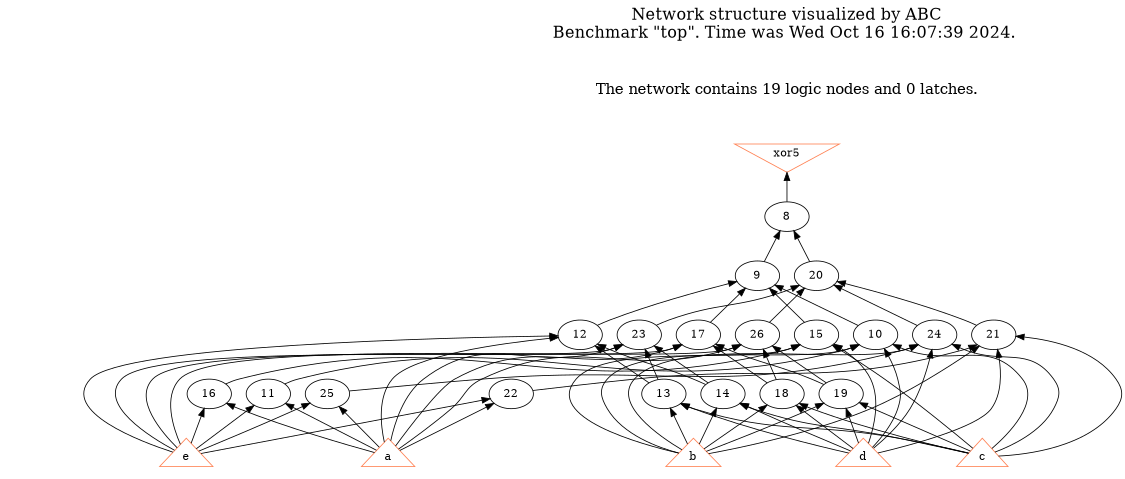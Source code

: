# Network structure generated by ABC

digraph network {
size = "7.5,10";
center = true;
edge [dir = back];

{
  node [shape = plaintext];
  edge [style = invis];
  LevelTitle1 [label=""];
  LevelTitle2 [label=""];
  Level5 [label = ""];
  Level4 [label = ""];
  Level3 [label = ""];
  Level2 [label = ""];
  Level1 [label = ""];
  Level0 [label = ""];
  LevelTitle1 ->  LevelTitle2 ->  Level5 ->  Level4 ->  Level3 ->  Level2 ->  Level1 ->  Level0;
}

{
  rank = same;
  LevelTitle1;
  title1 [shape=plaintext,
          fontsize=20,
          fontname = "Times-Roman",
          label="Network structure visualized by ABC\nBenchmark \"top\". Time was Wed Oct 16 16:07:39 2024. "
         ];
}

{
  rank = same;
  LevelTitle2;
  title2 [shape=plaintext,
          fontsize=18,
          fontname = "Times-Roman",
          label="The network contains 19 logic nodes and 0 latches.\n"
         ];
}

{
  rank = same;
  Level5;
  Node6 [label = "xor5", shape = invtriangle, color = coral, fillcolor = coral];
}

{
  rank = same;
  Level4;
  Node8 [label = "8\n", shape = ellipse];
}

{
  rank = same;
  Level3;
  Node9 [label = "9\n", shape = ellipse];
  Node20 [label = "20\n", shape = ellipse];
}

{
  rank = same;
  Level2;
  Node10 [label = "10\n", shape = ellipse];
  Node12 [label = "12\n", shape = ellipse];
  Node15 [label = "15\n", shape = ellipse];
  Node17 [label = "17\n", shape = ellipse];
  Node21 [label = "21\n", shape = ellipse];
  Node23 [label = "23\n", shape = ellipse];
  Node24 [label = "24\n", shape = ellipse];
  Node26 [label = "26\n", shape = ellipse];
}

{
  rank = same;
  Level1;
  Node11 [label = "11\n", shape = ellipse];
  Node13 [label = "13\n", shape = ellipse];
  Node14 [label = "14\n", shape = ellipse];
  Node16 [label = "16\n", shape = ellipse];
  Node18 [label = "18\n", shape = ellipse];
  Node19 [label = "19\n", shape = ellipse];
  Node22 [label = "22\n", shape = ellipse];
  Node25 [label = "25\n", shape = ellipse];
}

{
  rank = same;
  Level0;
  Node1 [label = "a", shape = triangle, color = coral, fillcolor = coral];
  Node2 [label = "b", shape = triangle, color = coral, fillcolor = coral];
  Node3 [label = "c", shape = triangle, color = coral, fillcolor = coral];
  Node4 [label = "d", shape = triangle, color = coral, fillcolor = coral];
  Node5 [label = "e", shape = triangle, color = coral, fillcolor = coral];
}

title1 -> title2 [style = invis];
title2 -> Node6 [style = invis];
Node6 -> Node8 [style = solid];
Node8 -> Node9 [style = solid];
Node8 -> Node20 [style = solid];
Node9 -> Node10 [style = solid];
Node9 -> Node12 [style = solid];
Node9 -> Node15 [style = solid];
Node9 -> Node17 [style = solid];
Node10 -> Node11 [style = solid];
Node10 -> Node2 [style = solid];
Node10 -> Node3 [style = solid];
Node10 -> Node4 [style = solid];
Node11 -> Node1 [style = solid];
Node11 -> Node5 [style = solid];
Node12 -> Node13 [style = solid];
Node12 -> Node14 [style = solid];
Node12 -> Node1 [style = solid];
Node12 -> Node5 [style = solid];
Node13 -> Node2 [style = solid];
Node13 -> Node3 [style = solid];
Node13 -> Node4 [style = solid];
Node14 -> Node2 [style = solid];
Node14 -> Node3 [style = solid];
Node14 -> Node4 [style = solid];
Node15 -> Node16 [style = solid];
Node15 -> Node2 [style = solid];
Node15 -> Node3 [style = solid];
Node15 -> Node4 [style = solid];
Node16 -> Node1 [style = solid];
Node16 -> Node5 [style = solid];
Node17 -> Node18 [style = solid];
Node17 -> Node19 [style = solid];
Node17 -> Node1 [style = solid];
Node17 -> Node5 [style = solid];
Node18 -> Node2 [style = solid];
Node18 -> Node3 [style = solid];
Node18 -> Node4 [style = solid];
Node19 -> Node2 [style = solid];
Node19 -> Node3 [style = solid];
Node19 -> Node4 [style = solid];
Node20 -> Node21 [style = solid];
Node20 -> Node23 [style = solid];
Node20 -> Node24 [style = solid];
Node20 -> Node26 [style = solid];
Node21 -> Node22 [style = solid];
Node21 -> Node2 [style = solid];
Node21 -> Node3 [style = solid];
Node21 -> Node4 [style = solid];
Node22 -> Node1 [style = solid];
Node22 -> Node5 [style = solid];
Node23 -> Node13 [style = solid];
Node23 -> Node14 [style = solid];
Node23 -> Node1 [style = solid];
Node23 -> Node5 [style = solid];
Node24 -> Node25 [style = solid];
Node24 -> Node2 [style = solid];
Node24 -> Node3 [style = solid];
Node24 -> Node4 [style = solid];
Node25 -> Node1 [style = solid];
Node25 -> Node5 [style = solid];
Node26 -> Node18 [style = solid];
Node26 -> Node19 [style = solid];
Node26 -> Node1 [style = solid];
Node26 -> Node5 [style = solid];
}

